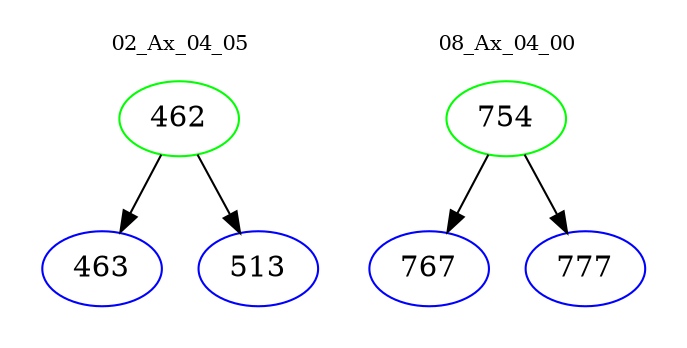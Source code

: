 digraph{
subgraph cluster_0 {
color = white
label = "02_Ax_04_05";
fontsize=10;
T0_462 [label="462", color="green"]
T0_462 -> T0_463 [color="black"]
T0_463 [label="463", color="blue"]
T0_462 -> T0_513 [color="black"]
T0_513 [label="513", color="blue"]
}
subgraph cluster_1 {
color = white
label = "08_Ax_04_00";
fontsize=10;
T1_754 [label="754", color="green"]
T1_754 -> T1_767 [color="black"]
T1_767 [label="767", color="blue"]
T1_754 -> T1_777 [color="black"]
T1_777 [label="777", color="blue"]
}
}
